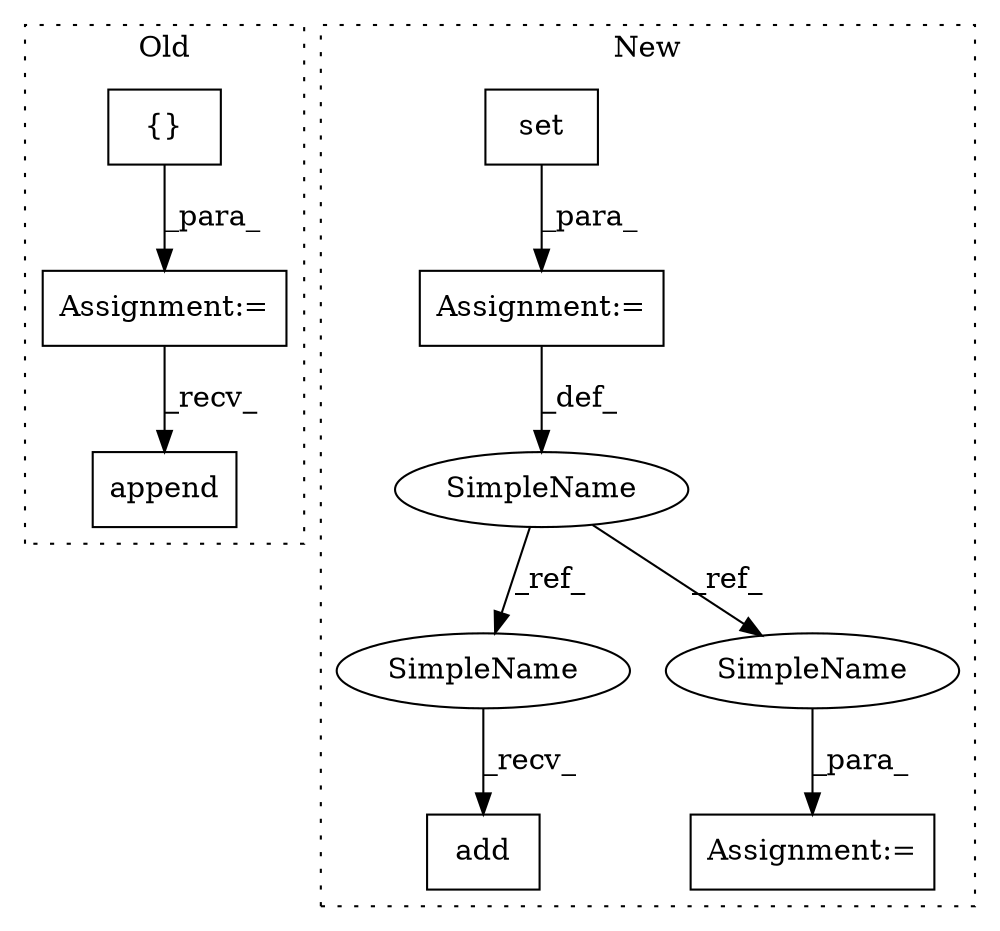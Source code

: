 digraph G {
subgraph cluster0 {
1 [label="append" a="32" s="7977,7990" l="7,1" shape="box"];
3 [label="Assignment:=" a="7" s="7869" l="1" shape="box"];
4 [label="{}" a="4" s="7882,7922" l="1,1" shape="box"];
label = "Old";
style="dotted";
}
subgraph cluster1 {
2 [label="add" a="32" s="8853,8866" l="4,1" shape="box"];
5 [label="Assignment:=" a="7" s="8795" l="1" shape="box"];
6 [label="set" a="32" s="8796,8822" l="4,1" shape="box"];
7 [label="Assignment:=" a="7" s="8879,8966" l="53,2" shape="box"];
8 [label="SimpleName" a="42" s="8774" l="21" shape="ellipse"];
9 [label="SimpleName" a="42" s="8831" l="21" shape="ellipse"];
10 [label="SimpleName" a="42" s="8945" l="21" shape="ellipse"];
label = "New";
style="dotted";
}
3 -> 1 [label="_recv_"];
4 -> 3 [label="_para_"];
5 -> 8 [label="_def_"];
6 -> 5 [label="_para_"];
8 -> 9 [label="_ref_"];
8 -> 10 [label="_ref_"];
9 -> 2 [label="_recv_"];
10 -> 7 [label="_para_"];
}
